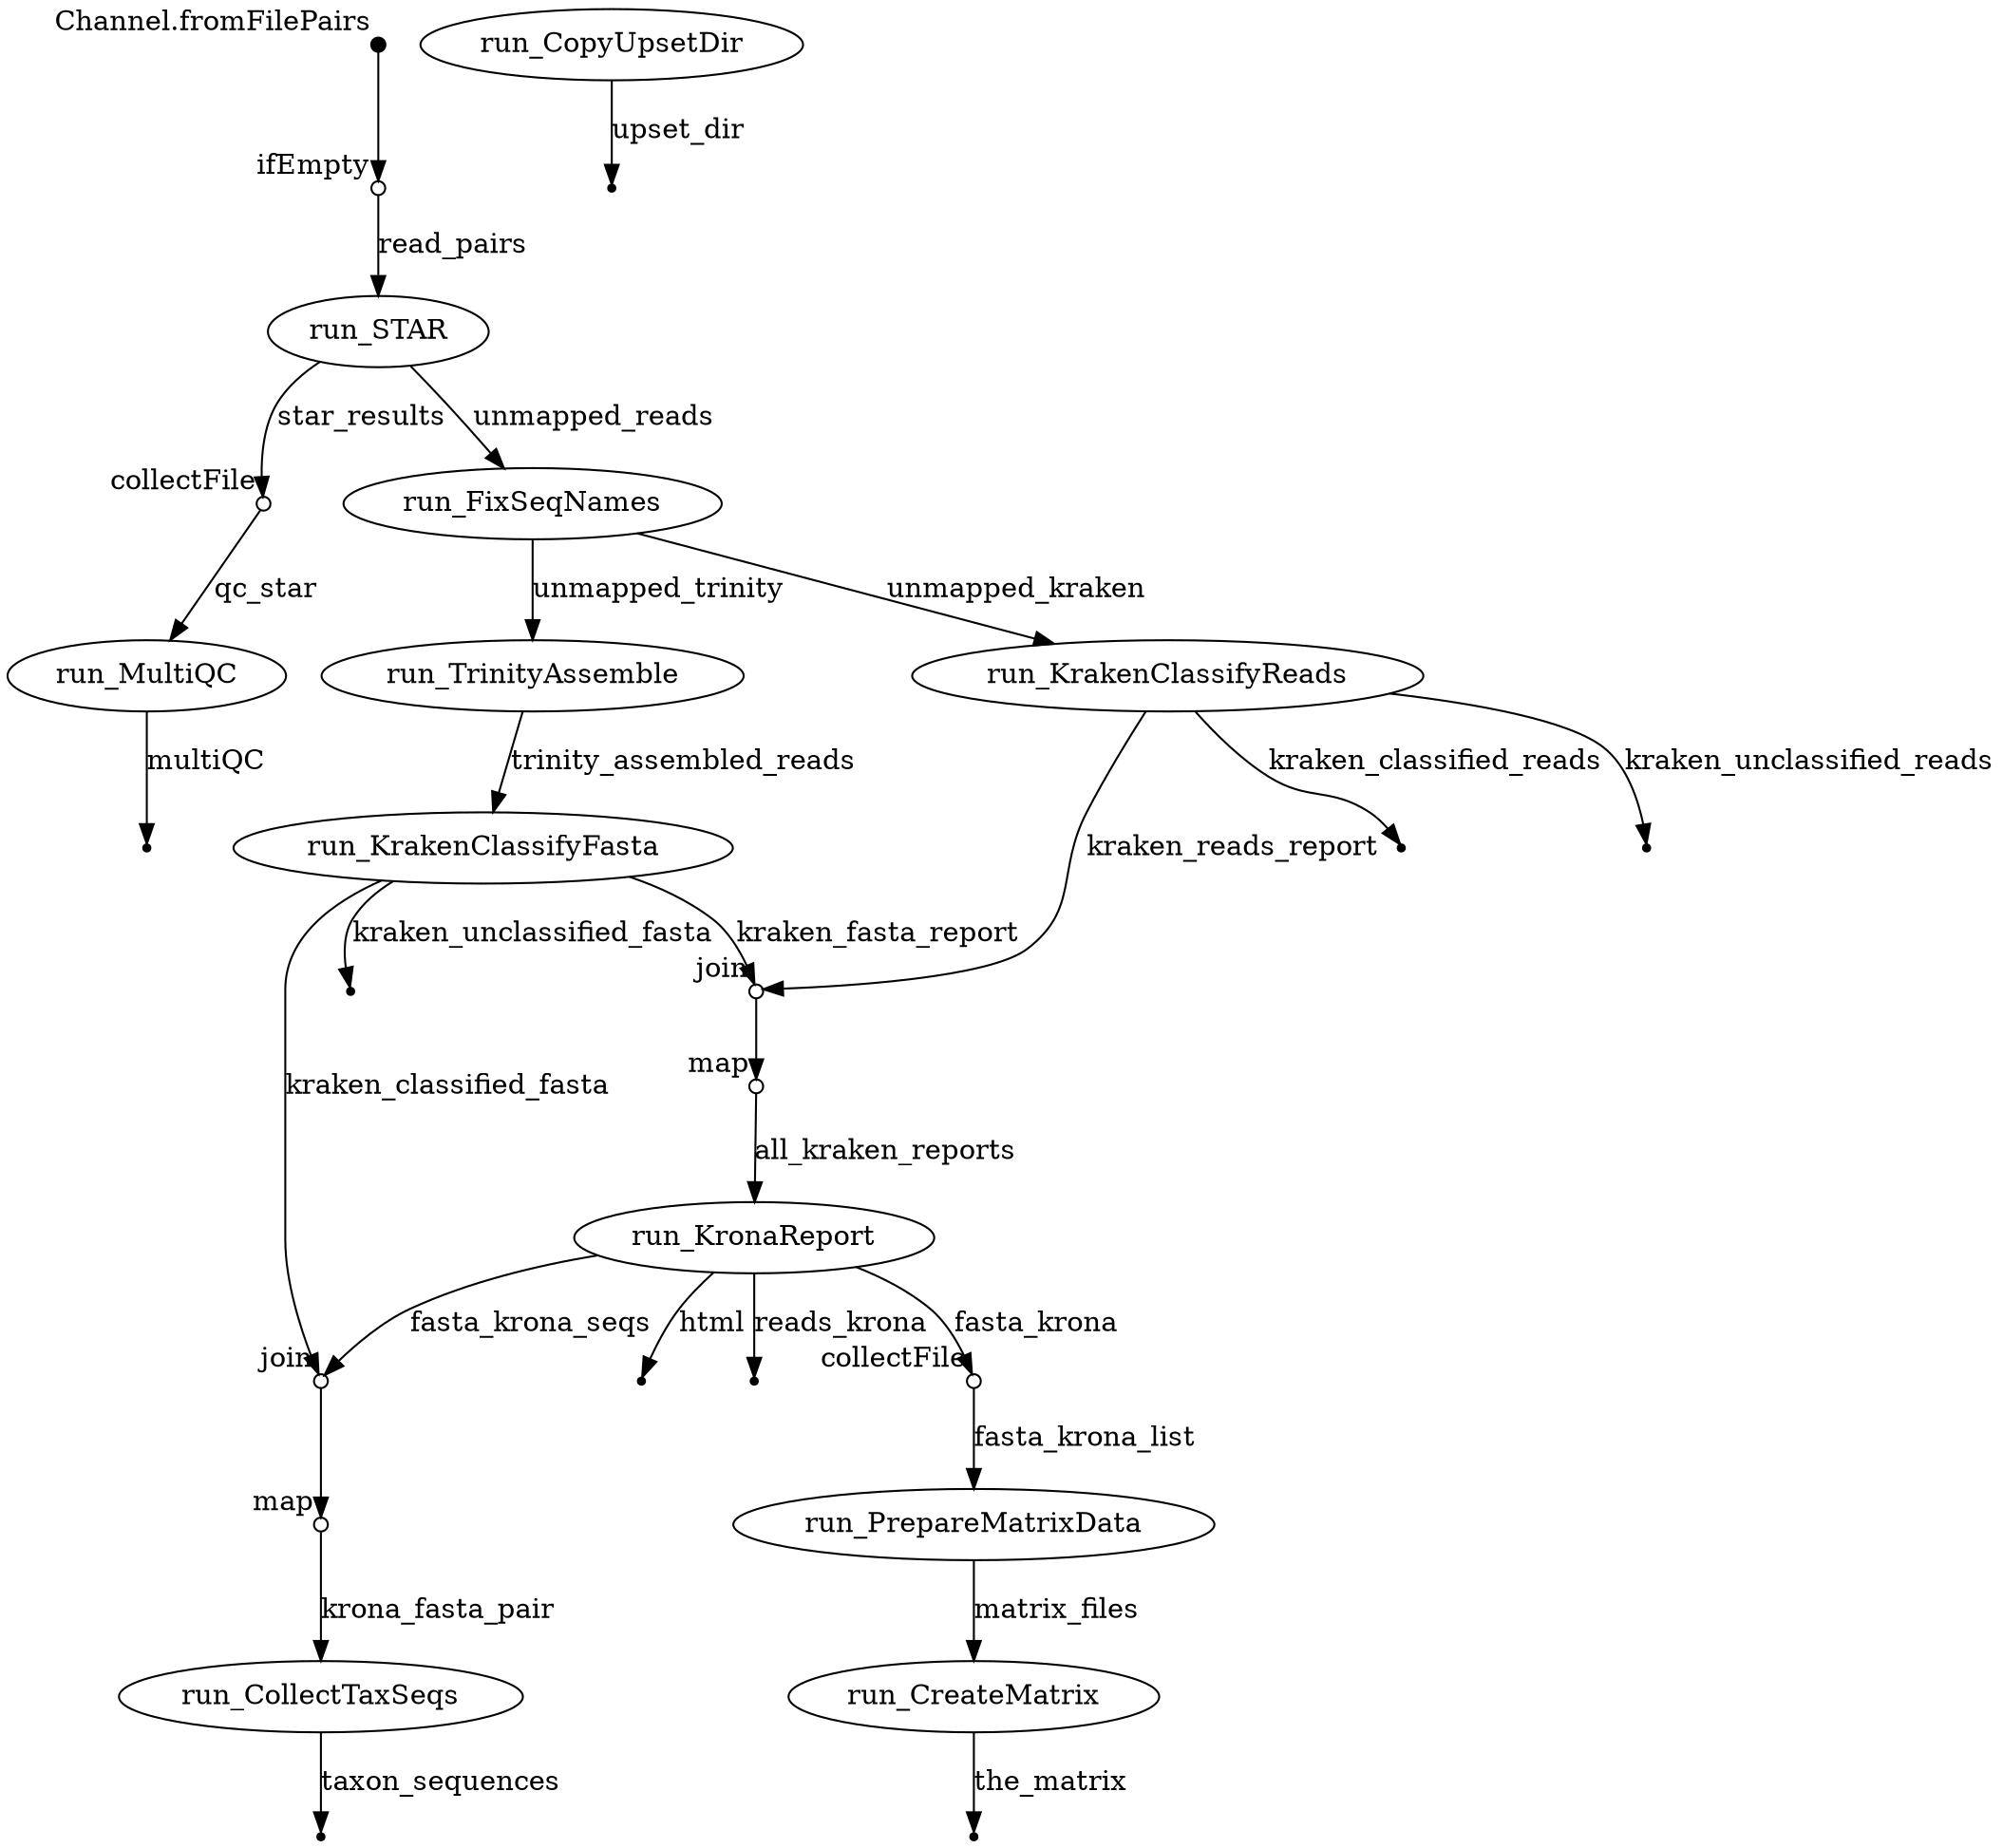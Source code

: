 digraph "nfrnaSeqMetagen_flow" {
p0 [shape=point,label="",fixedsize=true,width=0.1,xlabel="Channel.fromFilePairs"];
p1 [shape=circle,label="",fixedsize=true,width=0.1,xlabel="ifEmpty"];
p0 -> p1;

p1 [shape=circle,label="",fixedsize=true,width=0.1,xlabel="ifEmpty"];
p2 [label="run_STAR"];
p1 -> p2 [label="read_pairs"];

p2 [label="run_STAR"];
p19 [shape=circle,label="",fixedsize=true,width=0.1,xlabel="collectFile"];
p2 -> p19 [label="star_results"];

p2 [label="run_STAR"];
p3 [label="run_FixSeqNames"];
p2 -> p3 [label="unmapped_reads"];

p3 [label="run_FixSeqNames"];
p4 [label="run_KrakenClassifyReads"];
p3 -> p4 [label="unmapped_kraken"];

p3 [label="run_FixSeqNames"];
p7 [label="run_TrinityAssemble"];
p3 -> p7 [label="unmapped_trinity"];

p4 [label="run_KrakenClassifyReads"];
p10 [shape=circle,label="",fixedsize=true,width=0.1,xlabel="join"];
p4 -> p10 [label="kraken_reads_report"];

p4 [label="run_KrakenClassifyReads"];
p6 [shape=point];
p4 -> p6 [label="kraken_classified_reads"];

p4 [label="run_KrakenClassifyReads"];
p5 [shape=point];
p4 -> p5 [label="kraken_unclassified_reads"];

p7 [label="run_TrinityAssemble"];
p8 [label="run_KrakenClassifyFasta"];
p7 -> p8 [label="trinity_assembled_reads"];

p8 [label="run_KrakenClassifyFasta"];
p10 [shape=circle,label="",fixedsize=true,width=0.1,xlabel="join"];
p8 -> p10 [label="kraken_fasta_report"];

p8 [label="run_KrakenClassifyFasta"];
p15 [shape=circle,label="",fixedsize=true,width=0.1,xlabel="join"];
p8 -> p15 [label="kraken_classified_fasta"];

p8 [label="run_KrakenClassifyFasta"];
p9 [shape=point];
p8 -> p9 [label="kraken_unclassified_fasta"];

p10 [shape=circle,label="",fixedsize=true,width=0.1,xlabel="join"];
p11 [shape=circle,label="",fixedsize=true,width=0.1,xlabel="map"];
p10 -> p11;

p11 [shape=circle,label="",fixedsize=true,width=0.1,xlabel="map"];
p12 [label="run_KronaReport"];
p11 -> p12 [label="all_kraken_reports"];

p12 [label="run_KronaReport"];
p14 [shape=point];
p12 -> p14 [label="html"];

p12 [label="run_KronaReport"];
p13 [shape=point];
p12 -> p13 [label="reads_krona"];

p12 [label="run_KronaReport"];
p22 [shape=circle,label="",fixedsize=true,width=0.1,xlabel="collectFile"];
p12 -> p22 [label="fasta_krona"];

p12 [label="run_KronaReport"];
p15 [shape=circle,label="",fixedsize=true,width=0.1,xlabel="join"];
p12 -> p15 [label="fasta_krona_seqs"];

p15 [shape=circle,label="",fixedsize=true,width=0.1,xlabel="join"];
p16 [shape=circle,label="",fixedsize=true,width=0.1,xlabel="map"];
p15 -> p16;

p16 [shape=circle,label="",fixedsize=true,width=0.1,xlabel="map"];
p17 [label="run_CollectTaxSeqs"];
p16 -> p17 [label="krona_fasta_pair"];

p17 [label="run_CollectTaxSeqs"];
p18 [shape=point];
p17 -> p18 [label="taxon_sequences"];

p19 [shape=circle,label="",fixedsize=true,width=0.1,xlabel="collectFile"];
p20 [label="run_MultiQC"];
p19 -> p20 [label="qc_star"];

p20 [label="run_MultiQC"];
p21 [shape=point];
p20 -> p21 [label="multiQC"];

p22 [shape=circle,label="",fixedsize=true,width=0.1,xlabel="collectFile"];
p25 [label="run_PrepareMatrixData"];
p22 -> p25 [label="fasta_krona_list"];

p23 [label="run_CopyUpsetDir"];
p24 [shape=point];
p23 -> p24 [label="upset_dir"];

p25 [label="run_PrepareMatrixData"];
p26 [label="run_CreateMatrix"];
p25 -> p26 [label="matrix_files"];

p26 [label="run_CreateMatrix"];
p27 [shape=point];
p26 -> p27 [label="the_matrix"];

}
